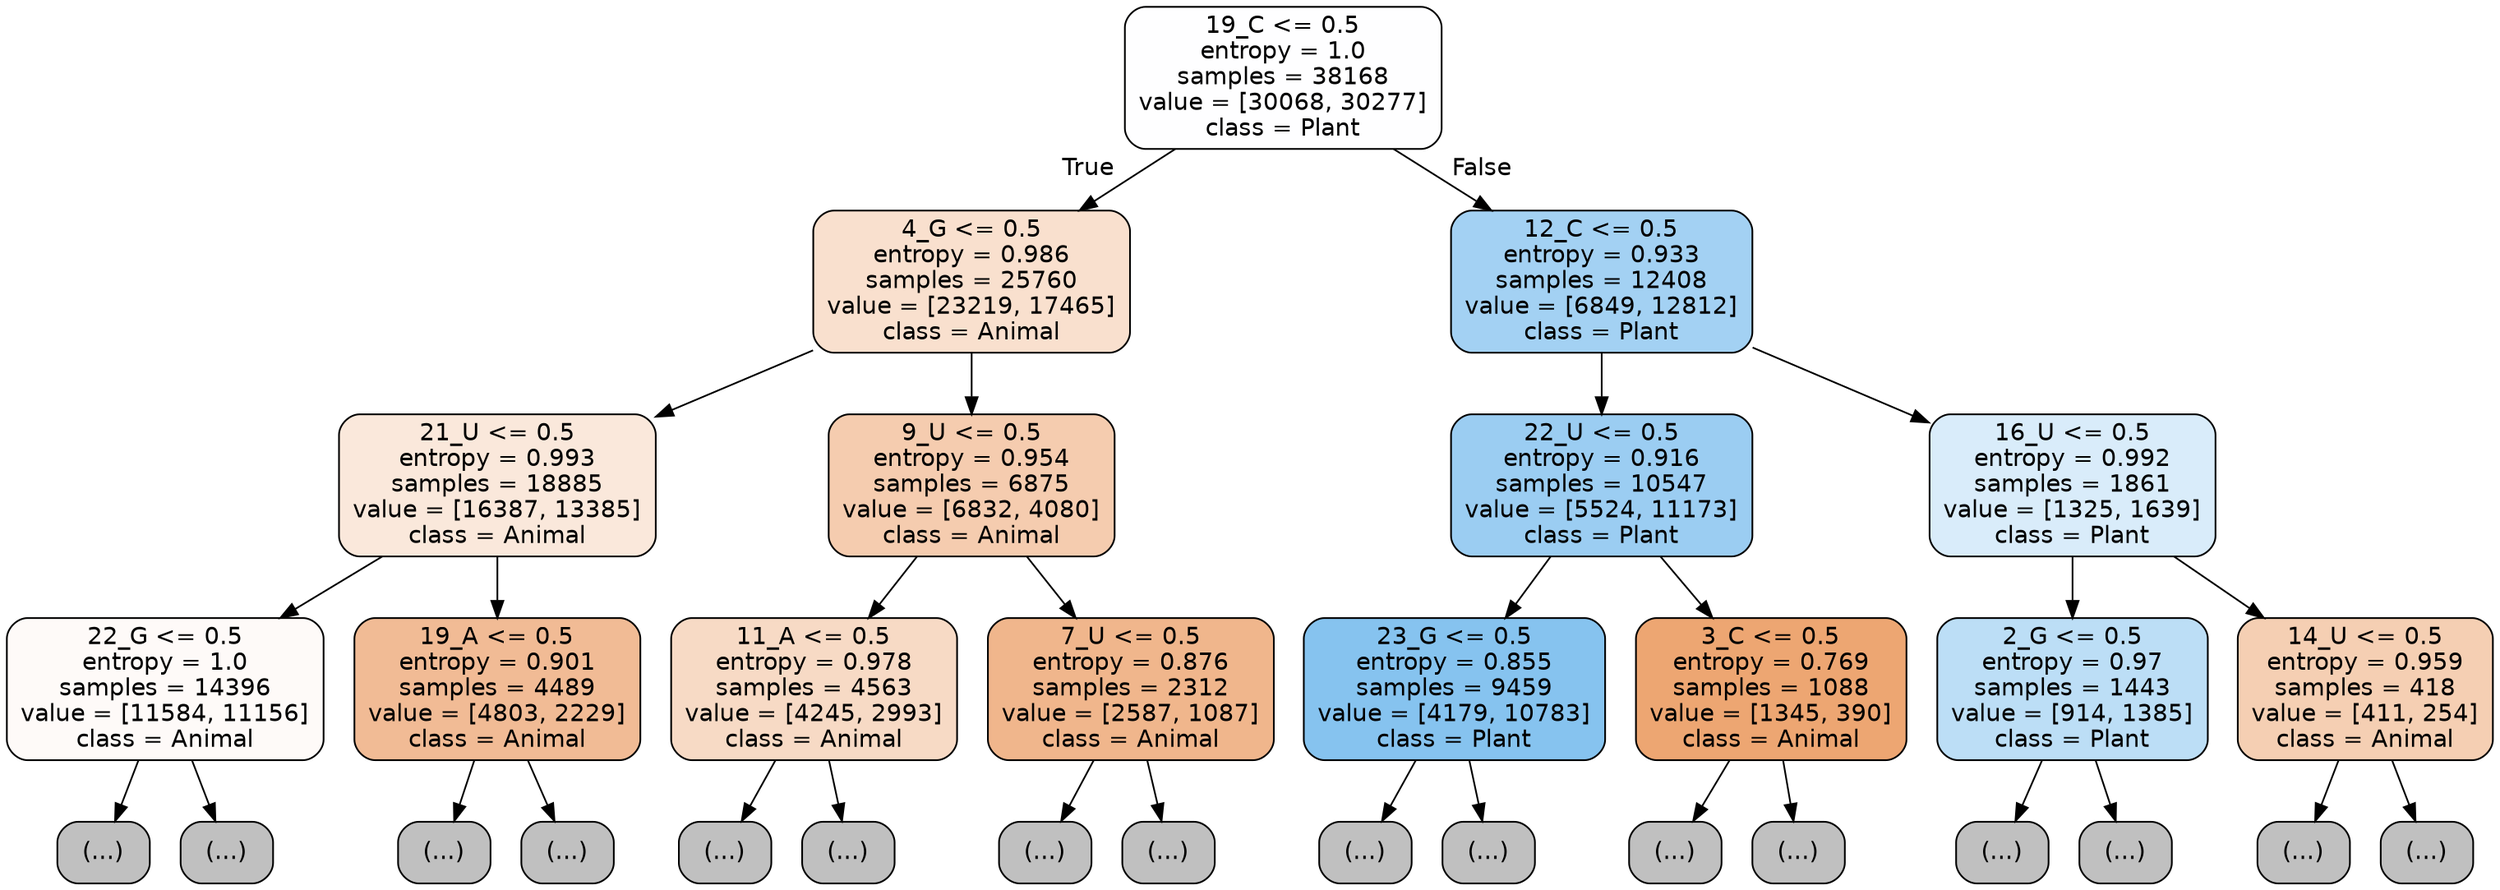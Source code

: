 digraph Tree {
node [shape=box, style="filled, rounded", color="black", fontname="helvetica"] ;
edge [fontname="helvetica"] ;
0 [label="19_C <= 0.5\nentropy = 1.0\nsamples = 38168\nvalue = [30068, 30277]\nclass = Plant", fillcolor="#fefeff"] ;
1 [label="4_G <= 0.5\nentropy = 0.986\nsamples = 25760\nvalue = [23219, 17465]\nclass = Animal", fillcolor="#f9e0ce"] ;
0 -> 1 [labeldistance=2.5, labelangle=45, headlabel="True"] ;
2 [label="21_U <= 0.5\nentropy = 0.993\nsamples = 18885\nvalue = [16387, 13385]\nclass = Animal", fillcolor="#fae8db"] ;
1 -> 2 ;
3 [label="22_G <= 0.5\nentropy = 1.0\nsamples = 14396\nvalue = [11584, 11156]\nclass = Animal", fillcolor="#fefaf8"] ;
2 -> 3 ;
4 [label="(...)", fillcolor="#C0C0C0"] ;
3 -> 4 ;
6093 [label="(...)", fillcolor="#C0C0C0"] ;
3 -> 6093 ;
6820 [label="19_A <= 0.5\nentropy = 0.901\nsamples = 4489\nvalue = [4803, 2229]\nclass = Animal", fillcolor="#f1bb95"] ;
2 -> 6820 ;
6821 [label="(...)", fillcolor="#C0C0C0"] ;
6820 -> 6821 ;
8206 [label="(...)", fillcolor="#C0C0C0"] ;
6820 -> 8206 ;
8751 [label="9_U <= 0.5\nentropy = 0.954\nsamples = 6875\nvalue = [6832, 4080]\nclass = Animal", fillcolor="#f5ccaf"] ;
1 -> 8751 ;
8752 [label="11_A <= 0.5\nentropy = 0.978\nsamples = 4563\nvalue = [4245, 2993]\nclass = Animal", fillcolor="#f7dac5"] ;
8751 -> 8752 ;
8753 [label="(...)", fillcolor="#C0C0C0"] ;
8752 -> 8753 ;
10822 [label="(...)", fillcolor="#C0C0C0"] ;
8752 -> 10822 ;
11561 [label="7_U <= 0.5\nentropy = 0.876\nsamples = 2312\nvalue = [2587, 1087]\nclass = Animal", fillcolor="#f0b68c"] ;
8751 -> 11561 ;
11562 [label="(...)", fillcolor="#C0C0C0"] ;
11561 -> 11562 ;
12353 [label="(...)", fillcolor="#C0C0C0"] ;
11561 -> 12353 ;
12658 [label="12_C <= 0.5\nentropy = 0.933\nsamples = 12408\nvalue = [6849, 12812]\nclass = Plant", fillcolor="#a3d1f3"] ;
0 -> 12658 [labeldistance=2.5, labelangle=-45, headlabel="False"] ;
12659 [label="22_U <= 0.5\nentropy = 0.916\nsamples = 10547\nvalue = [5524, 11173]\nclass = Plant", fillcolor="#9bcdf2"] ;
12658 -> 12659 ;
12660 [label="23_G <= 0.5\nentropy = 0.855\nsamples = 9459\nvalue = [4179, 10783]\nclass = Plant", fillcolor="#86c3ef"] ;
12659 -> 12660 ;
12661 [label="(...)", fillcolor="#C0C0C0"] ;
12660 -> 12661 ;
15524 [label="(...)", fillcolor="#C0C0C0"] ;
12660 -> 15524 ;
15635 [label="3_C <= 0.5\nentropy = 0.769\nsamples = 1088\nvalue = [1345, 390]\nclass = Animal", fillcolor="#eda672"] ;
12659 -> 15635 ;
15636 [label="(...)", fillcolor="#C0C0C0"] ;
15635 -> 15636 ;
16005 [label="(...)", fillcolor="#C0C0C0"] ;
15635 -> 16005 ;
16078 [label="16_U <= 0.5\nentropy = 0.992\nsamples = 1861\nvalue = [1325, 1639]\nclass = Plant", fillcolor="#d9ecfa"] ;
12658 -> 16078 ;
16079 [label="2_G <= 0.5\nentropy = 0.97\nsamples = 1443\nvalue = [914, 1385]\nclass = Plant", fillcolor="#bcdef6"] ;
16078 -> 16079 ;
16080 [label="(...)", fillcolor="#C0C0C0"] ;
16079 -> 16080 ;
16519 [label="(...)", fillcolor="#C0C0C0"] ;
16079 -> 16519 ;
16680 [label="14_U <= 0.5\nentropy = 0.959\nsamples = 418\nvalue = [411, 254]\nclass = Animal", fillcolor="#f5cfb3"] ;
16078 -> 16680 ;
16681 [label="(...)", fillcolor="#C0C0C0"] ;
16680 -> 16681 ;
16878 [label="(...)", fillcolor="#C0C0C0"] ;
16680 -> 16878 ;
}